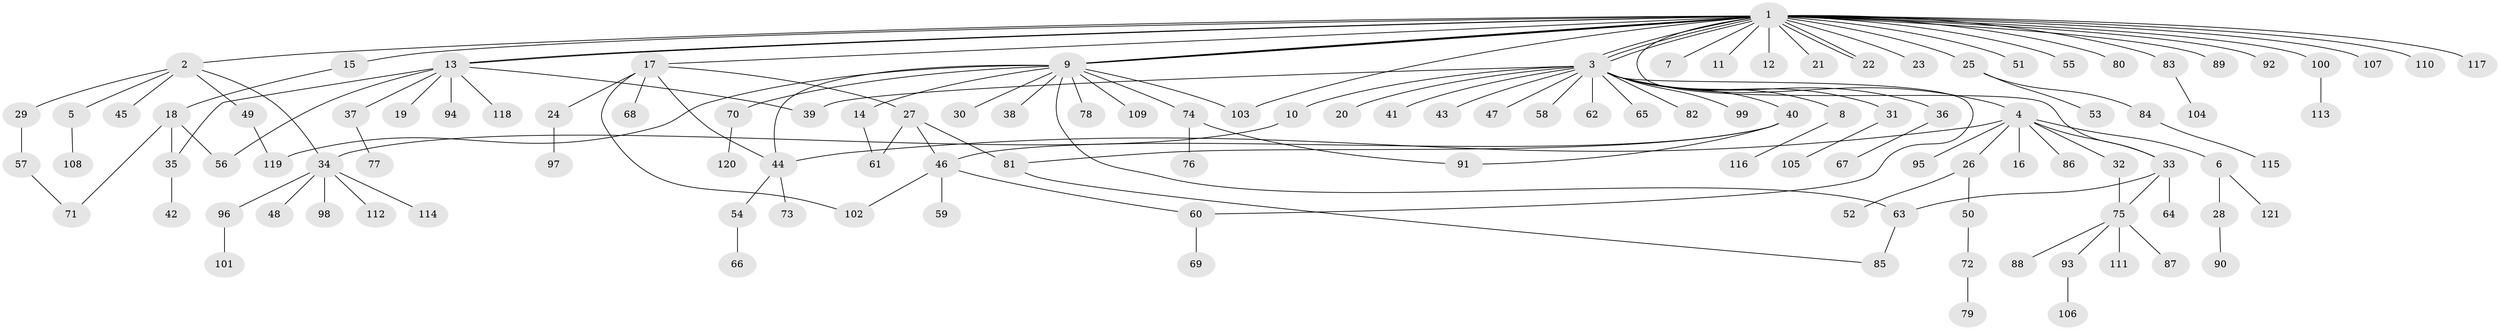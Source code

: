 // coarse degree distribution, {32: 0.01098901098901099, 6: 0.02197802197802198, 20: 0.01098901098901099, 12: 0.01098901098901099, 2: 0.21978021978021978, 1: 0.6043956043956044, 14: 0.01098901098901099, 8: 0.01098901098901099, 4: 0.04395604395604396, 5: 0.03296703296703297, 3: 0.02197802197802198}
// Generated by graph-tools (version 1.1) at 2025/51/02/27/25 19:51:56]
// undirected, 121 vertices, 145 edges
graph export_dot {
graph [start="1"]
  node [color=gray90,style=filled];
  1;
  2;
  3;
  4;
  5;
  6;
  7;
  8;
  9;
  10;
  11;
  12;
  13;
  14;
  15;
  16;
  17;
  18;
  19;
  20;
  21;
  22;
  23;
  24;
  25;
  26;
  27;
  28;
  29;
  30;
  31;
  32;
  33;
  34;
  35;
  36;
  37;
  38;
  39;
  40;
  41;
  42;
  43;
  44;
  45;
  46;
  47;
  48;
  49;
  50;
  51;
  52;
  53;
  54;
  55;
  56;
  57;
  58;
  59;
  60;
  61;
  62;
  63;
  64;
  65;
  66;
  67;
  68;
  69;
  70;
  71;
  72;
  73;
  74;
  75;
  76;
  77;
  78;
  79;
  80;
  81;
  82;
  83;
  84;
  85;
  86;
  87;
  88;
  89;
  90;
  91;
  92;
  93;
  94;
  95;
  96;
  97;
  98;
  99;
  100;
  101;
  102;
  103;
  104;
  105;
  106;
  107;
  108;
  109;
  110;
  111;
  112;
  113;
  114;
  115;
  116;
  117;
  118;
  119;
  120;
  121;
  1 -- 2;
  1 -- 3;
  1 -- 3;
  1 -- 3;
  1 -- 7;
  1 -- 9;
  1 -- 9;
  1 -- 9;
  1 -- 11;
  1 -- 12;
  1 -- 13;
  1 -- 13;
  1 -- 15;
  1 -- 17;
  1 -- 21;
  1 -- 22;
  1 -- 22;
  1 -- 23;
  1 -- 25;
  1 -- 33;
  1 -- 51;
  1 -- 55;
  1 -- 80;
  1 -- 83;
  1 -- 89;
  1 -- 92;
  1 -- 100;
  1 -- 103;
  1 -- 107;
  1 -- 110;
  1 -- 117;
  2 -- 5;
  2 -- 29;
  2 -- 34;
  2 -- 45;
  2 -- 49;
  3 -- 4;
  3 -- 8;
  3 -- 10;
  3 -- 20;
  3 -- 31;
  3 -- 36;
  3 -- 39;
  3 -- 40;
  3 -- 41;
  3 -- 43;
  3 -- 47;
  3 -- 58;
  3 -- 60;
  3 -- 62;
  3 -- 65;
  3 -- 82;
  3 -- 99;
  4 -- 6;
  4 -- 16;
  4 -- 26;
  4 -- 32;
  4 -- 33;
  4 -- 44;
  4 -- 86;
  4 -- 95;
  5 -- 108;
  6 -- 28;
  6 -- 121;
  8 -- 116;
  9 -- 14;
  9 -- 30;
  9 -- 38;
  9 -- 44;
  9 -- 63;
  9 -- 70;
  9 -- 74;
  9 -- 78;
  9 -- 103;
  9 -- 109;
  9 -- 119;
  10 -- 34;
  13 -- 19;
  13 -- 35;
  13 -- 37;
  13 -- 39;
  13 -- 56;
  13 -- 94;
  13 -- 118;
  14 -- 61;
  15 -- 18;
  17 -- 24;
  17 -- 27;
  17 -- 44;
  17 -- 68;
  17 -- 102;
  18 -- 35;
  18 -- 56;
  18 -- 71;
  24 -- 97;
  25 -- 53;
  25 -- 84;
  26 -- 50;
  26 -- 52;
  27 -- 46;
  27 -- 61;
  27 -- 81;
  28 -- 90;
  29 -- 57;
  31 -- 105;
  32 -- 75;
  33 -- 63;
  33 -- 64;
  33 -- 75;
  34 -- 48;
  34 -- 96;
  34 -- 98;
  34 -- 112;
  34 -- 114;
  35 -- 42;
  36 -- 67;
  37 -- 77;
  40 -- 46;
  40 -- 81;
  40 -- 91;
  44 -- 54;
  44 -- 73;
  46 -- 59;
  46 -- 60;
  46 -- 102;
  49 -- 119;
  50 -- 72;
  54 -- 66;
  57 -- 71;
  60 -- 69;
  63 -- 85;
  70 -- 120;
  72 -- 79;
  74 -- 76;
  74 -- 91;
  75 -- 87;
  75 -- 88;
  75 -- 93;
  75 -- 111;
  81 -- 85;
  83 -- 104;
  84 -- 115;
  93 -- 106;
  96 -- 101;
  100 -- 113;
}
